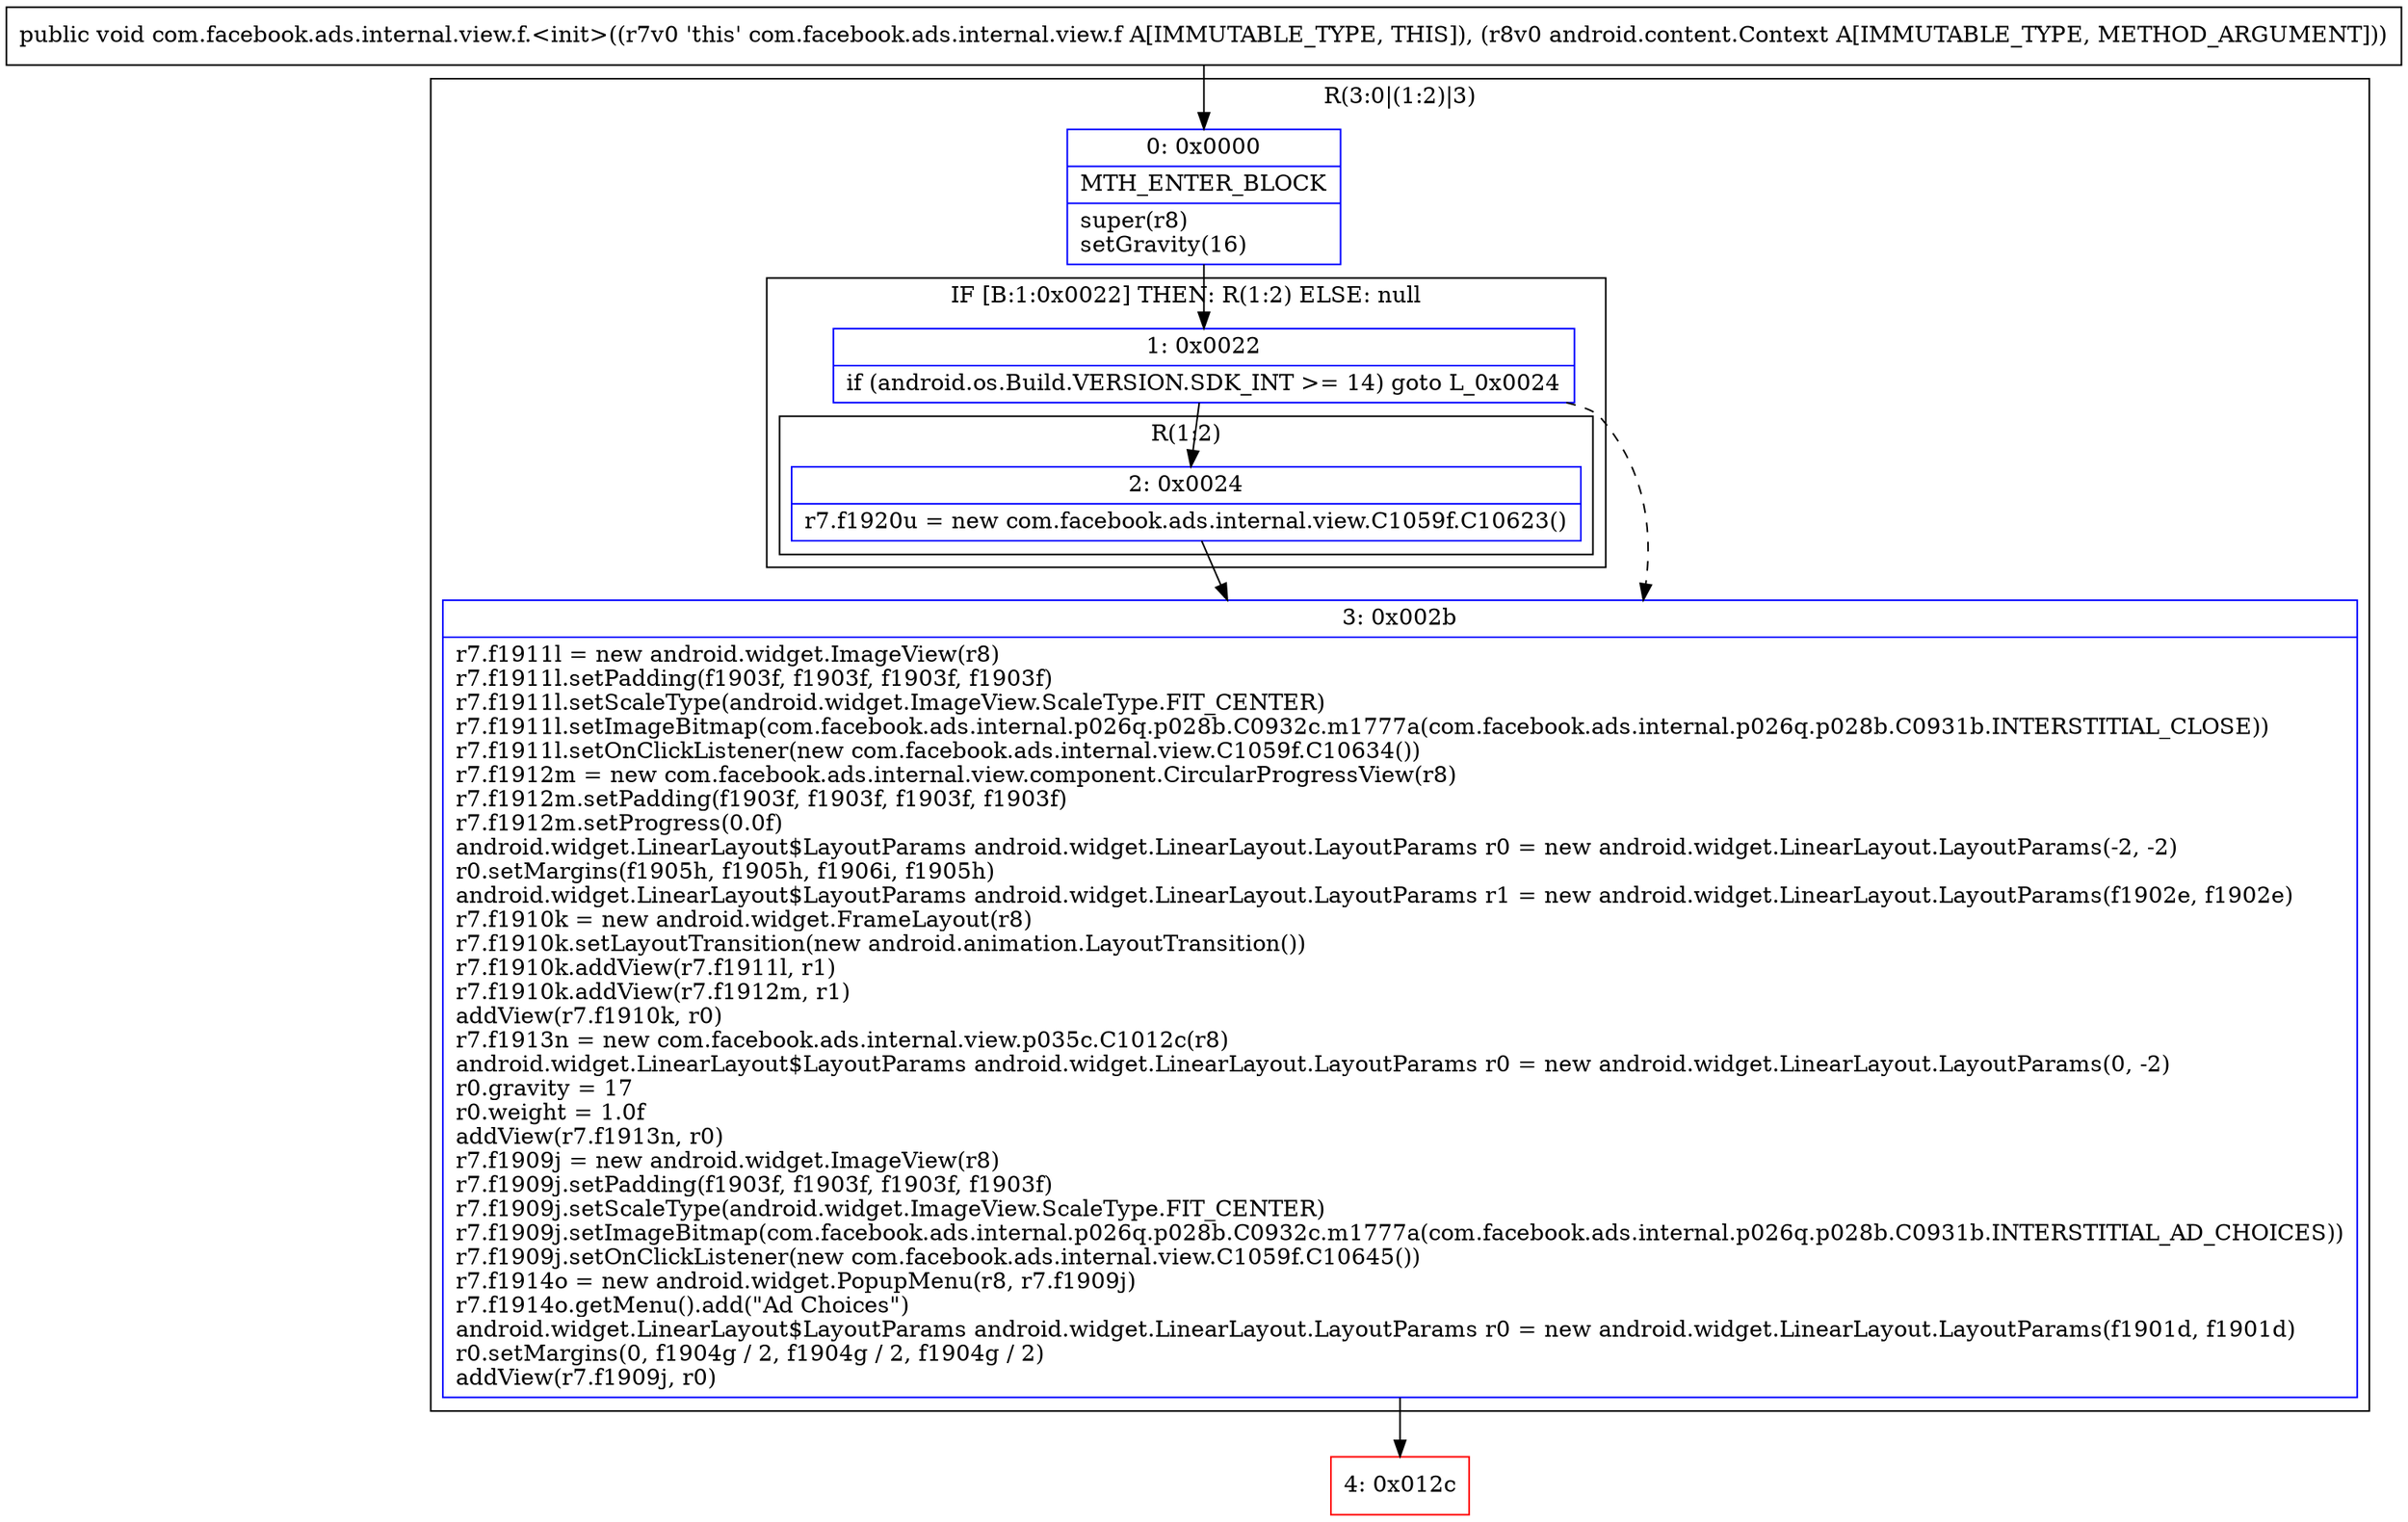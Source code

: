 digraph "CFG forcom.facebook.ads.internal.view.f.\<init\>(Landroid\/content\/Context;)V" {
subgraph cluster_Region_2002802255 {
label = "R(3:0|(1:2)|3)";
node [shape=record,color=blue];
Node_0 [shape=record,label="{0\:\ 0x0000|MTH_ENTER_BLOCK\l|super(r8)\lsetGravity(16)\l}"];
subgraph cluster_IfRegion_793123097 {
label = "IF [B:1:0x0022] THEN: R(1:2) ELSE: null";
node [shape=record,color=blue];
Node_1 [shape=record,label="{1\:\ 0x0022|if (android.os.Build.VERSION.SDK_INT \>= 14) goto L_0x0024\l}"];
subgraph cluster_Region_1788207507 {
label = "R(1:2)";
node [shape=record,color=blue];
Node_2 [shape=record,label="{2\:\ 0x0024|r7.f1920u = new com.facebook.ads.internal.view.C1059f.C10623()\l}"];
}
}
Node_3 [shape=record,label="{3\:\ 0x002b|r7.f1911l = new android.widget.ImageView(r8)\lr7.f1911l.setPadding(f1903f, f1903f, f1903f, f1903f)\lr7.f1911l.setScaleType(android.widget.ImageView.ScaleType.FIT_CENTER)\lr7.f1911l.setImageBitmap(com.facebook.ads.internal.p026q.p028b.C0932c.m1777a(com.facebook.ads.internal.p026q.p028b.C0931b.INTERSTITIAL_CLOSE))\lr7.f1911l.setOnClickListener(new com.facebook.ads.internal.view.C1059f.C10634())\lr7.f1912m = new com.facebook.ads.internal.view.component.CircularProgressView(r8)\lr7.f1912m.setPadding(f1903f, f1903f, f1903f, f1903f)\lr7.f1912m.setProgress(0.0f)\landroid.widget.LinearLayout$LayoutParams android.widget.LinearLayout.LayoutParams r0 = new android.widget.LinearLayout.LayoutParams(\-2, \-2)\lr0.setMargins(f1905h, f1905h, f1906i, f1905h)\landroid.widget.LinearLayout$LayoutParams android.widget.LinearLayout.LayoutParams r1 = new android.widget.LinearLayout.LayoutParams(f1902e, f1902e)\lr7.f1910k = new android.widget.FrameLayout(r8)\lr7.f1910k.setLayoutTransition(new android.animation.LayoutTransition())\lr7.f1910k.addView(r7.f1911l, r1)\lr7.f1910k.addView(r7.f1912m, r1)\laddView(r7.f1910k, r0)\lr7.f1913n = new com.facebook.ads.internal.view.p035c.C1012c(r8)\landroid.widget.LinearLayout$LayoutParams android.widget.LinearLayout.LayoutParams r0 = new android.widget.LinearLayout.LayoutParams(0, \-2)\lr0.gravity = 17\lr0.weight = 1.0f\laddView(r7.f1913n, r0)\lr7.f1909j = new android.widget.ImageView(r8)\lr7.f1909j.setPadding(f1903f, f1903f, f1903f, f1903f)\lr7.f1909j.setScaleType(android.widget.ImageView.ScaleType.FIT_CENTER)\lr7.f1909j.setImageBitmap(com.facebook.ads.internal.p026q.p028b.C0932c.m1777a(com.facebook.ads.internal.p026q.p028b.C0931b.INTERSTITIAL_AD_CHOICES))\lr7.f1909j.setOnClickListener(new com.facebook.ads.internal.view.C1059f.C10645())\lr7.f1914o = new android.widget.PopupMenu(r8, r7.f1909j)\lr7.f1914o.getMenu().add(\"Ad Choices\")\landroid.widget.LinearLayout$LayoutParams android.widget.LinearLayout.LayoutParams r0 = new android.widget.LinearLayout.LayoutParams(f1901d, f1901d)\lr0.setMargins(0, f1904g \/ 2, f1904g \/ 2, f1904g \/ 2)\laddView(r7.f1909j, r0)\l}"];
}
Node_4 [shape=record,color=red,label="{4\:\ 0x012c}"];
MethodNode[shape=record,label="{public void com.facebook.ads.internal.view.f.\<init\>((r7v0 'this' com.facebook.ads.internal.view.f A[IMMUTABLE_TYPE, THIS]), (r8v0 android.content.Context A[IMMUTABLE_TYPE, METHOD_ARGUMENT])) }"];
MethodNode -> Node_0;
Node_0 -> Node_1;
Node_1 -> Node_2;
Node_1 -> Node_3[style=dashed];
Node_2 -> Node_3;
Node_3 -> Node_4;
}

